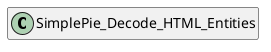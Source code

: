 @startuml
set namespaceSeparator \\
hide members
hide << alias >> circle

class SimplePie_Decode_HTML_Entities
@enduml
